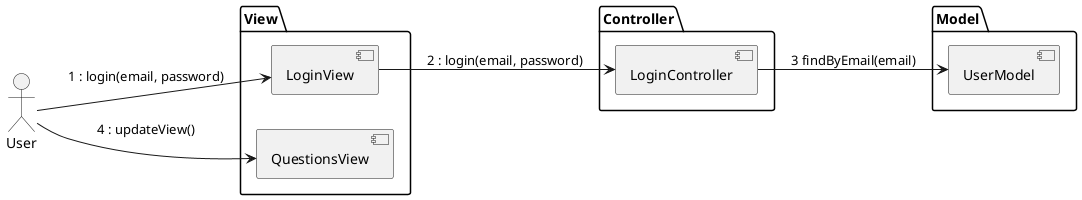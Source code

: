 @startuml

left to right direction

actor User

package View {
  [LoginView]
  [QuestionsView]
}

package Controller {
  [LoginController]
}

package Model {
    [UserModel]
}

User --> [LoginView] : 1 : login(email, password)
User --> [QuestionsView] : 4 : updateView()
[LoginView] --> [LoginController] : 2 : login(email, password)
[LoginController] --> [UserModel] : 3 findByEmail(email)


@enduml